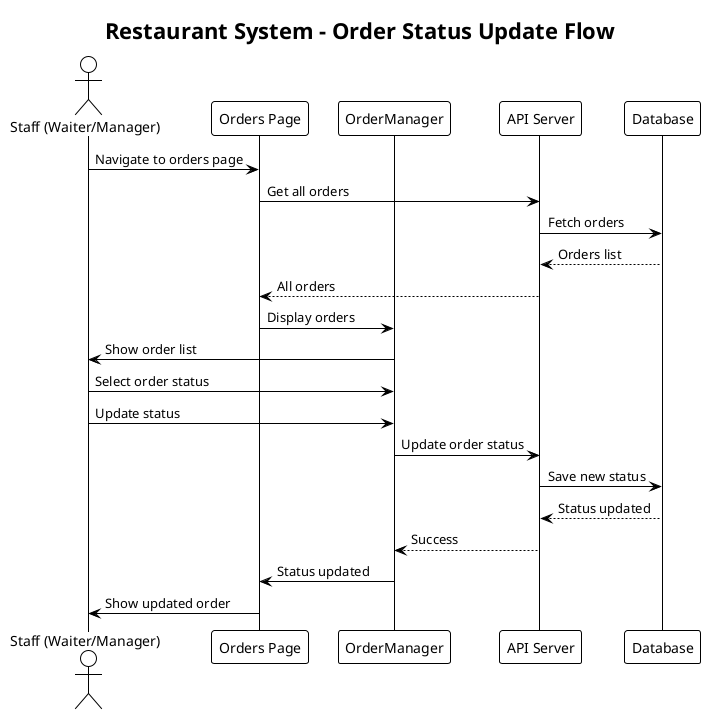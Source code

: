 @startuml Order Status Update Sequence Diagram
!theme plain
title Restaurant System - Order Status Update Flow

actor "Staff (Waiter/Manager)" as S
participant "Orders Page" as OP
participant "OrderManager" as OM
participant "API Server" as API
participant "Database" as DB

S -> OP: Navigate to orders page

OP -> API: Get all orders
API -> DB: Fetch orders
DB --> API: Orders list
API --> OP: All orders

OP -> OM: Display orders
OM -> S: Show order list

S -> OM: Select order status
S -> OM: Update status

OM -> API: Update order status
API -> DB: Save new status
DB --> API: Status updated
API --> OM: Success

OM -> OP: Status updated
OP -> S: Show updated order

@enduml 
